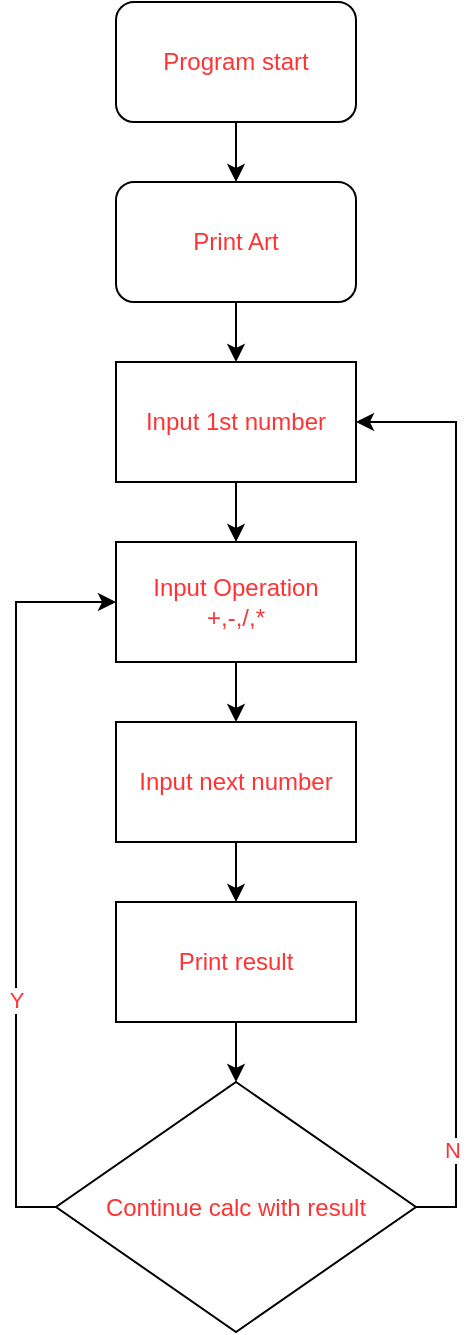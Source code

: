 <mxfile version="20.2.3" type="device"><diagram id="7M8bQ-6FD_DExM3XshdD" name="Seite-1"><mxGraphModel dx="1067" dy="882" grid="1" gridSize="10" guides="1" tooltips="1" connect="1" arrows="1" fold="1" page="1" pageScale="1" pageWidth="827" pageHeight="1169" math="0" shadow="0"><root><mxCell id="0"/><mxCell id="1" parent="0"/><mxCell id="HtFvRmiWo083nCywMO4m-15" style="edgeStyle=orthogonalEdgeStyle;rounded=0;orthogonalLoop=1;jettySize=auto;html=1;exitX=0.5;exitY=1;exitDx=0;exitDy=0;entryX=0.5;entryY=0;entryDx=0;entryDy=0;fontColor=#FF3333;" edge="1" parent="1" source="HtFvRmiWo083nCywMO4m-1" target="HtFvRmiWo083nCywMO4m-3"><mxGeometry relative="1" as="geometry"/></mxCell><mxCell id="HtFvRmiWo083nCywMO4m-1" value="Program start" style="rounded=1;whiteSpace=wrap;html=1;fontColor=#FF3333;" vertex="1" parent="1"><mxGeometry x="320" y="40" width="120" height="60" as="geometry"/></mxCell><mxCell id="HtFvRmiWo083nCywMO4m-18" style="edgeStyle=orthogonalEdgeStyle;rounded=0;orthogonalLoop=1;jettySize=auto;html=1;exitX=0.5;exitY=1;exitDx=0;exitDy=0;entryX=0.5;entryY=0;entryDx=0;entryDy=0;fontColor=#FF3333;" edge="1" parent="1" source="HtFvRmiWo083nCywMO4m-3" target="HtFvRmiWo083nCywMO4m-4"><mxGeometry relative="1" as="geometry"/></mxCell><mxCell id="HtFvRmiWo083nCywMO4m-3" value="Print Art" style="rounded=1;whiteSpace=wrap;html=1;fontColor=#FF3333;" vertex="1" parent="1"><mxGeometry x="320" y="130" width="120" height="60" as="geometry"/></mxCell><mxCell id="HtFvRmiWo083nCywMO4m-19" style="edgeStyle=orthogonalEdgeStyle;rounded=0;orthogonalLoop=1;jettySize=auto;html=1;exitX=0.5;exitY=1;exitDx=0;exitDy=0;entryX=0.5;entryY=0;entryDx=0;entryDy=0;fontColor=#FF3333;" edge="1" parent="1" source="HtFvRmiWo083nCywMO4m-4" target="HtFvRmiWo083nCywMO4m-5"><mxGeometry relative="1" as="geometry"/></mxCell><mxCell id="HtFvRmiWo083nCywMO4m-4" value="Input 1st number" style="rounded=0;whiteSpace=wrap;html=1;fontColor=#FF3333;" vertex="1" parent="1"><mxGeometry x="320" y="220" width="120" height="60" as="geometry"/></mxCell><mxCell id="HtFvRmiWo083nCywMO4m-20" style="edgeStyle=orthogonalEdgeStyle;rounded=0;orthogonalLoop=1;jettySize=auto;html=1;exitX=0.5;exitY=1;exitDx=0;exitDy=0;entryX=0.5;entryY=0;entryDx=0;entryDy=0;fontColor=#FF3333;" edge="1" parent="1" source="HtFvRmiWo083nCywMO4m-5" target="HtFvRmiWo083nCywMO4m-8"><mxGeometry relative="1" as="geometry"/></mxCell><mxCell id="HtFvRmiWo083nCywMO4m-5" value="Input Operation&lt;br&gt;+,-,/,*" style="rounded=0;whiteSpace=wrap;html=1;fontColor=#FF3333;" vertex="1" parent="1"><mxGeometry x="320" y="310" width="120" height="60" as="geometry"/></mxCell><mxCell id="HtFvRmiWo083nCywMO4m-21" style="edgeStyle=orthogonalEdgeStyle;rounded=0;orthogonalLoop=1;jettySize=auto;html=1;exitX=0.5;exitY=1;exitDx=0;exitDy=0;entryX=0.5;entryY=0;entryDx=0;entryDy=0;fontColor=#FF3333;" edge="1" parent="1" source="HtFvRmiWo083nCywMO4m-8" target="HtFvRmiWo083nCywMO4m-9"><mxGeometry relative="1" as="geometry"/></mxCell><mxCell id="HtFvRmiWo083nCywMO4m-8" value="Input next number" style="rounded=0;whiteSpace=wrap;html=1;fontColor=#FF3333;" vertex="1" parent="1"><mxGeometry x="320" y="400" width="120" height="60" as="geometry"/></mxCell><mxCell id="HtFvRmiWo083nCywMO4m-22" style="edgeStyle=orthogonalEdgeStyle;rounded=0;orthogonalLoop=1;jettySize=auto;html=1;exitX=0.5;exitY=1;exitDx=0;exitDy=0;entryX=0.5;entryY=0;entryDx=0;entryDy=0;fontColor=#FF3333;" edge="1" parent="1" source="HtFvRmiWo083nCywMO4m-9" target="HtFvRmiWo083nCywMO4m-10"><mxGeometry relative="1" as="geometry"/></mxCell><mxCell id="HtFvRmiWo083nCywMO4m-9" value="Print result" style="rounded=0;whiteSpace=wrap;html=1;fontColor=#FF3333;" vertex="1" parent="1"><mxGeometry x="320" y="490" width="120" height="60" as="geometry"/></mxCell><mxCell id="HtFvRmiWo083nCywMO4m-11" style="edgeStyle=orthogonalEdgeStyle;rounded=0;orthogonalLoop=1;jettySize=auto;html=1;exitX=1;exitY=0.5;exitDx=0;exitDy=0;entryX=1;entryY=0.5;entryDx=0;entryDy=0;fontColor=#FF3333;" edge="1" parent="1" source="HtFvRmiWo083nCywMO4m-10" target="HtFvRmiWo083nCywMO4m-4"><mxGeometry relative="1" as="geometry"/></mxCell><mxCell id="HtFvRmiWo083nCywMO4m-12" value="N" style="edgeLabel;html=1;align=center;verticalAlign=middle;resizable=0;points=[];fontColor=#FF3333;" vertex="1" connectable="0" parent="HtFvRmiWo083nCywMO4m-11"><mxGeometry x="-0.79" y="2" relative="1" as="geometry"><mxPoint as="offset"/></mxGeometry></mxCell><mxCell id="HtFvRmiWo083nCywMO4m-13" style="edgeStyle=orthogonalEdgeStyle;rounded=0;orthogonalLoop=1;jettySize=auto;html=1;exitX=0;exitY=0.5;exitDx=0;exitDy=0;entryX=0;entryY=0.5;entryDx=0;entryDy=0;fontColor=#FF3333;" edge="1" parent="1" source="HtFvRmiWo083nCywMO4m-10" target="HtFvRmiWo083nCywMO4m-5"><mxGeometry relative="1" as="geometry"/></mxCell><mxCell id="HtFvRmiWo083nCywMO4m-14" value="Y" style="edgeLabel;html=1;align=center;verticalAlign=middle;resizable=0;points=[];fontColor=#FF3333;" vertex="1" connectable="0" parent="HtFvRmiWo083nCywMO4m-13"><mxGeometry x="-0.332" relative="1" as="geometry"><mxPoint y="1" as="offset"/></mxGeometry></mxCell><mxCell id="HtFvRmiWo083nCywMO4m-10" value="Continue calc with result" style="rhombus;whiteSpace=wrap;html=1;fontColor=#FF3333;" vertex="1" parent="1"><mxGeometry x="290" y="580" width="180" height="125" as="geometry"/></mxCell></root></mxGraphModel></diagram></mxfile>